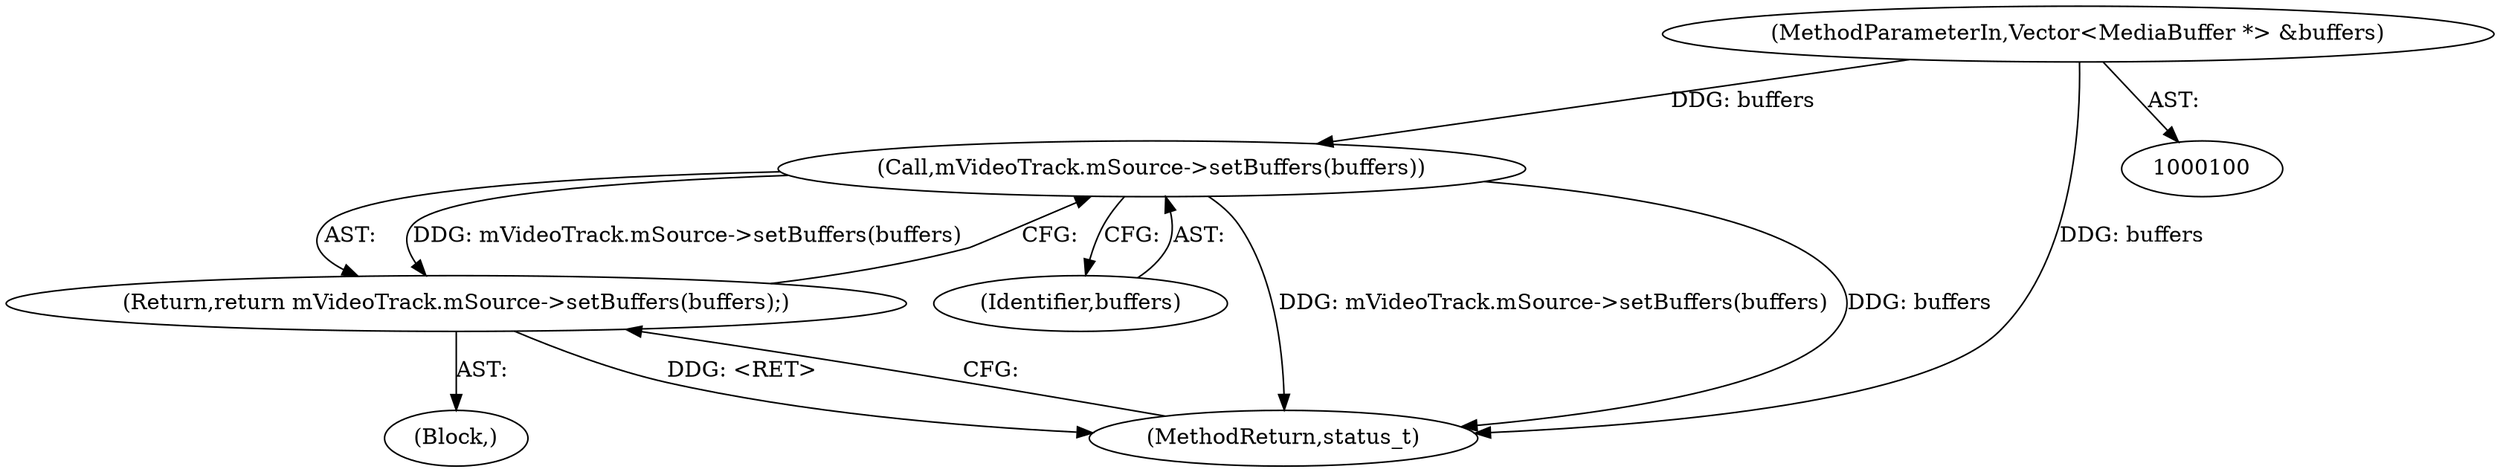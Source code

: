 digraph "0_Android_f81038006b4c59a5a148dcad887371206033c28f_0@pointer" {
"1000102" [label="(MethodParameterIn,Vector<MediaBuffer *> &buffers)"];
"1000117" [label="(Call,mVideoTrack.mSource->setBuffers(buffers))"];
"1000116" [label="(Return,return mVideoTrack.mSource->setBuffers(buffers);)"];
"1000115" [label="(Block,)"];
"1000102" [label="(MethodParameterIn,Vector<MediaBuffer *> &buffers)"];
"1000117" [label="(Call,mVideoTrack.mSource->setBuffers(buffers))"];
"1000118" [label="(Identifier,buffers)"];
"1000121" [label="(MethodReturn,status_t)"];
"1000116" [label="(Return,return mVideoTrack.mSource->setBuffers(buffers);)"];
"1000102" -> "1000100"  [label="AST: "];
"1000102" -> "1000121"  [label="DDG: buffers"];
"1000102" -> "1000117"  [label="DDG: buffers"];
"1000117" -> "1000116"  [label="AST: "];
"1000117" -> "1000118"  [label="CFG: "];
"1000118" -> "1000117"  [label="AST: "];
"1000116" -> "1000117"  [label="CFG: "];
"1000117" -> "1000121"  [label="DDG: mVideoTrack.mSource->setBuffers(buffers)"];
"1000117" -> "1000121"  [label="DDG: buffers"];
"1000117" -> "1000116"  [label="DDG: mVideoTrack.mSource->setBuffers(buffers)"];
"1000116" -> "1000115"  [label="AST: "];
"1000121" -> "1000116"  [label="CFG: "];
"1000116" -> "1000121"  [label="DDG: <RET>"];
}
